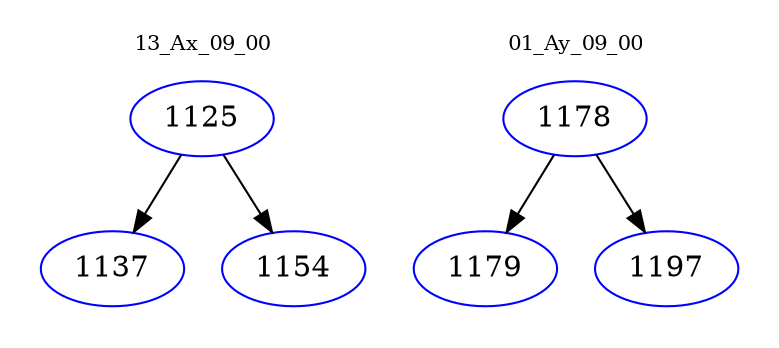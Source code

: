 digraph{
subgraph cluster_0 {
color = white
label = "13_Ax_09_00";
fontsize=10;
T0_1125 [label="1125", color="blue"]
T0_1125 -> T0_1137 [color="black"]
T0_1137 [label="1137", color="blue"]
T0_1125 -> T0_1154 [color="black"]
T0_1154 [label="1154", color="blue"]
}
subgraph cluster_1 {
color = white
label = "01_Ay_09_00";
fontsize=10;
T1_1178 [label="1178", color="blue"]
T1_1178 -> T1_1179 [color="black"]
T1_1179 [label="1179", color="blue"]
T1_1178 -> T1_1197 [color="black"]
T1_1197 [label="1197", color="blue"]
}
}
